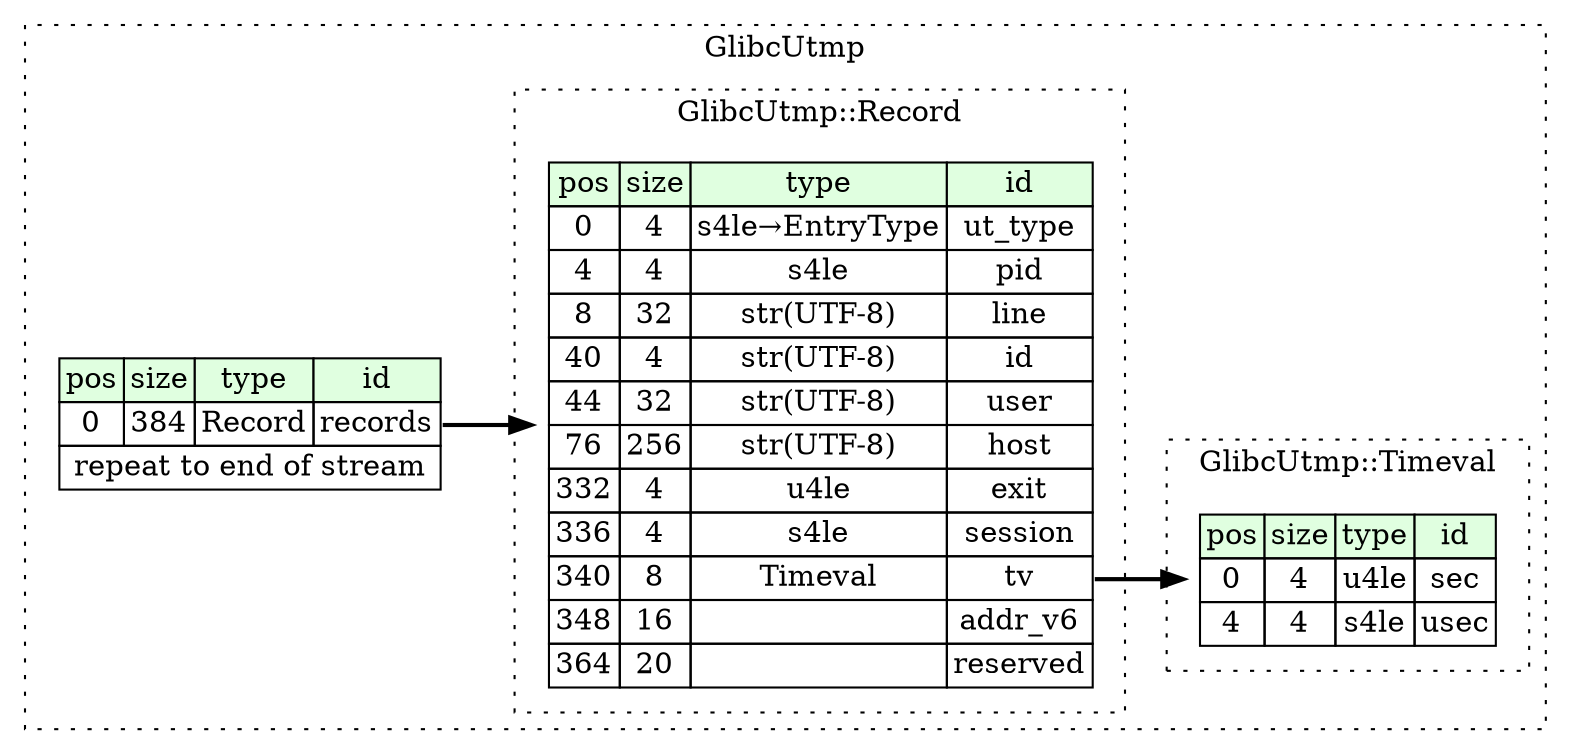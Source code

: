 digraph {
	rankdir=LR;
	node [shape=plaintext];
	subgraph cluster__glibc_utmp {
		label="GlibcUtmp";
		graph[style=dotted];

		glibc_utmp__seq [label=<<TABLE BORDER="0" CELLBORDER="1" CELLSPACING="0">
			<TR><TD BGCOLOR="#E0FFE0">pos</TD><TD BGCOLOR="#E0FFE0">size</TD><TD BGCOLOR="#E0FFE0">type</TD><TD BGCOLOR="#E0FFE0">id</TD></TR>
			<TR><TD PORT="records_pos">0</TD><TD PORT="records_size">384</TD><TD>Record</TD><TD PORT="records_type">records</TD></TR>
			<TR><TD COLSPAN="4" PORT="records__repeat">repeat to end of stream</TD></TR>
		</TABLE>>];
		subgraph cluster__record {
			label="GlibcUtmp::Record";
			graph[style=dotted];

			record__seq [label=<<TABLE BORDER="0" CELLBORDER="1" CELLSPACING="0">
				<TR><TD BGCOLOR="#E0FFE0">pos</TD><TD BGCOLOR="#E0FFE0">size</TD><TD BGCOLOR="#E0FFE0">type</TD><TD BGCOLOR="#E0FFE0">id</TD></TR>
				<TR><TD PORT="ut_type_pos">0</TD><TD PORT="ut_type_size">4</TD><TD>s4le→EntryType</TD><TD PORT="ut_type_type">ut_type</TD></TR>
				<TR><TD PORT="pid_pos">4</TD><TD PORT="pid_size">4</TD><TD>s4le</TD><TD PORT="pid_type">pid</TD></TR>
				<TR><TD PORT="line_pos">8</TD><TD PORT="line_size">32</TD><TD>str(UTF-8)</TD><TD PORT="line_type">line</TD></TR>
				<TR><TD PORT="id_pos">40</TD><TD PORT="id_size">4</TD><TD>str(UTF-8)</TD><TD PORT="id_type">id</TD></TR>
				<TR><TD PORT="user_pos">44</TD><TD PORT="user_size">32</TD><TD>str(UTF-8)</TD><TD PORT="user_type">user</TD></TR>
				<TR><TD PORT="host_pos">76</TD><TD PORT="host_size">256</TD><TD>str(UTF-8)</TD><TD PORT="host_type">host</TD></TR>
				<TR><TD PORT="exit_pos">332</TD><TD PORT="exit_size">4</TD><TD>u4le</TD><TD PORT="exit_type">exit</TD></TR>
				<TR><TD PORT="session_pos">336</TD><TD PORT="session_size">4</TD><TD>s4le</TD><TD PORT="session_type">session</TD></TR>
				<TR><TD PORT="tv_pos">340</TD><TD PORT="tv_size">8</TD><TD>Timeval</TD><TD PORT="tv_type">tv</TD></TR>
				<TR><TD PORT="addr_v6_pos">348</TD><TD PORT="addr_v6_size">16</TD><TD></TD><TD PORT="addr_v6_type">addr_v6</TD></TR>
				<TR><TD PORT="reserved_pos">364</TD><TD PORT="reserved_size">20</TD><TD></TD><TD PORT="reserved_type">reserved</TD></TR>
			</TABLE>>];
		}
		subgraph cluster__timeval {
			label="GlibcUtmp::Timeval";
			graph[style=dotted];

			timeval__seq [label=<<TABLE BORDER="0" CELLBORDER="1" CELLSPACING="0">
				<TR><TD BGCOLOR="#E0FFE0">pos</TD><TD BGCOLOR="#E0FFE0">size</TD><TD BGCOLOR="#E0FFE0">type</TD><TD BGCOLOR="#E0FFE0">id</TD></TR>
				<TR><TD PORT="sec_pos">0</TD><TD PORT="sec_size">4</TD><TD>u4le</TD><TD PORT="sec_type">sec</TD></TR>
				<TR><TD PORT="usec_pos">4</TD><TD PORT="usec_size">4</TD><TD>s4le</TD><TD PORT="usec_type">usec</TD></TR>
			</TABLE>>];
		}
	}
	glibc_utmp__seq:records_type -> record__seq [style=bold];
	record__seq:tv_type -> timeval__seq [style=bold];
}
